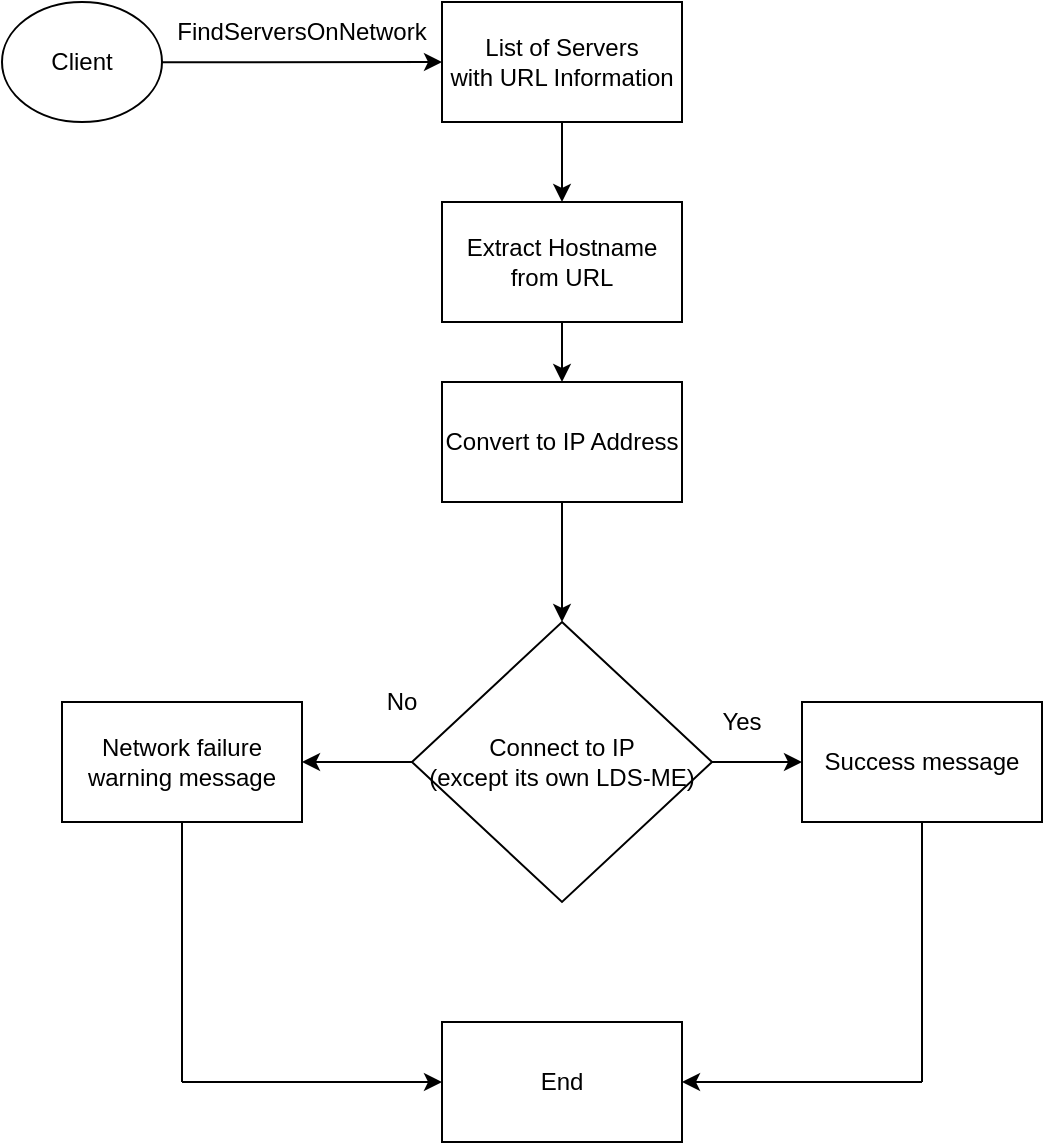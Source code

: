 <mxfile version="14.5.0" type="github">
  <diagram id="qvswefz8NeN2caByz1Zr" name="Page-1">
    <mxGraphModel dx="1350" dy="748" grid="1" gridSize="10" guides="1" tooltips="1" connect="1" arrows="1" fold="1" page="1" pageScale="1" pageWidth="850" pageHeight="1100" math="0" shadow="0">
      <root>
        <mxCell id="0" />
        <mxCell id="1" parent="0" />
        <mxCell id="gtw5B9yukufwMEmaMzEh-1" value="&lt;div&gt;List of Servers&lt;/div&gt;&lt;div&gt;with URL Information&lt;br&gt;&lt;/div&gt;" style="rounded=0;whiteSpace=wrap;html=1;" vertex="1" parent="1">
          <mxGeometry x="380" y="140" width="120" height="60" as="geometry" />
        </mxCell>
        <mxCell id="gtw5B9yukufwMEmaMzEh-2" value="Client" style="ellipse;whiteSpace=wrap;html=1;" vertex="1" parent="1">
          <mxGeometry x="160" y="140" width="80" height="60" as="geometry" />
        </mxCell>
        <mxCell id="gtw5B9yukufwMEmaMzEh-3" value="" style="endArrow=classic;html=1;entryX=0;entryY=0.5;entryDx=0;entryDy=0;" edge="1" parent="1" source="gtw5B9yukufwMEmaMzEh-2" target="gtw5B9yukufwMEmaMzEh-1">
          <mxGeometry width="50" height="50" relative="1" as="geometry">
            <mxPoint x="304" y="170" as="sourcePoint" />
            <mxPoint x="350" y="140" as="targetPoint" />
          </mxGeometry>
        </mxCell>
        <mxCell id="gtw5B9yukufwMEmaMzEh-4" value="FindServersOnNetwork" style="text;html=1;strokeColor=none;fillColor=none;align=center;verticalAlign=middle;whiteSpace=wrap;rounded=0;" vertex="1" parent="1">
          <mxGeometry x="290" y="150" width="40" height="10" as="geometry" />
        </mxCell>
        <mxCell id="gtw5B9yukufwMEmaMzEh-5" value="Extract Hostname from URL" style="rounded=0;whiteSpace=wrap;html=1;" vertex="1" parent="1">
          <mxGeometry x="380" y="240" width="120" height="60" as="geometry" />
        </mxCell>
        <mxCell id="gtw5B9yukufwMEmaMzEh-6" value="" style="endArrow=classic;html=1;exitX=0.5;exitY=1;exitDx=0;exitDy=0;" edge="1" parent="1" source="gtw5B9yukufwMEmaMzEh-1" target="gtw5B9yukufwMEmaMzEh-5">
          <mxGeometry width="50" height="50" relative="1" as="geometry">
            <mxPoint x="410" y="250" as="sourcePoint" />
            <mxPoint x="460" y="200" as="targetPoint" />
          </mxGeometry>
        </mxCell>
        <mxCell id="gtw5B9yukufwMEmaMzEh-7" value="Convert to IP Address" style="rounded=0;whiteSpace=wrap;html=1;" vertex="1" parent="1">
          <mxGeometry x="380" y="330" width="120" height="60" as="geometry" />
        </mxCell>
        <mxCell id="gtw5B9yukufwMEmaMzEh-8" value="" style="endArrow=classic;html=1;exitX=0.5;exitY=1;exitDx=0;exitDy=0;entryX=0.5;entryY=0;entryDx=0;entryDy=0;" edge="1" parent="1" source="gtw5B9yukufwMEmaMzEh-5" target="gtw5B9yukufwMEmaMzEh-7">
          <mxGeometry width="50" height="50" relative="1" as="geometry">
            <mxPoint x="450" y="210" as="sourcePoint" />
            <mxPoint x="440" y="300" as="targetPoint" />
          </mxGeometry>
        </mxCell>
        <mxCell id="gtw5B9yukufwMEmaMzEh-9" value="&lt;div&gt;Connect to IP&lt;/div&gt;&lt;div&gt;(except its own LDS-ME)&lt;br&gt;&lt;/div&gt;" style="rhombus;whiteSpace=wrap;html=1;" vertex="1" parent="1">
          <mxGeometry x="365" y="450" width="150" height="140" as="geometry" />
        </mxCell>
        <mxCell id="gtw5B9yukufwMEmaMzEh-10" value="" style="endArrow=classic;html=1;exitX=0.5;exitY=1;exitDx=0;exitDy=0;entryX=0.5;entryY=0;entryDx=0;entryDy=0;" edge="1" parent="1" source="gtw5B9yukufwMEmaMzEh-7" target="gtw5B9yukufwMEmaMzEh-9">
          <mxGeometry width="50" height="50" relative="1" as="geometry">
            <mxPoint x="430" y="660" as="sourcePoint" />
            <mxPoint x="480" y="610" as="targetPoint" />
          </mxGeometry>
        </mxCell>
        <mxCell id="gtw5B9yukufwMEmaMzEh-11" value="" style="endArrow=classic;html=1;exitX=1;exitY=0.5;exitDx=0;exitDy=0;" edge="1" parent="1" source="gtw5B9yukufwMEmaMzEh-9">
          <mxGeometry width="50" height="50" relative="1" as="geometry">
            <mxPoint x="430" y="660" as="sourcePoint" />
            <mxPoint x="560" y="520" as="targetPoint" />
          </mxGeometry>
        </mxCell>
        <mxCell id="gtw5B9yukufwMEmaMzEh-12" value="" style="endArrow=classic;html=1;exitX=0;exitY=0.5;exitDx=0;exitDy=0;" edge="1" parent="1" source="gtw5B9yukufwMEmaMzEh-9">
          <mxGeometry width="50" height="50" relative="1" as="geometry">
            <mxPoint x="525" y="530" as="sourcePoint" />
            <mxPoint x="310" y="520" as="targetPoint" />
          </mxGeometry>
        </mxCell>
        <mxCell id="gtw5B9yukufwMEmaMzEh-13" value="Network failure warning message" style="rounded=0;whiteSpace=wrap;html=1;" vertex="1" parent="1">
          <mxGeometry x="190" y="490" width="120" height="60" as="geometry" />
        </mxCell>
        <mxCell id="gtw5B9yukufwMEmaMzEh-14" value="Success message" style="rounded=0;whiteSpace=wrap;html=1;" vertex="1" parent="1">
          <mxGeometry x="560" y="490" width="120" height="60" as="geometry" />
        </mxCell>
        <mxCell id="gtw5B9yukufwMEmaMzEh-15" value="End" style="rounded=0;whiteSpace=wrap;html=1;" vertex="1" parent="1">
          <mxGeometry x="380" y="650" width="120" height="60" as="geometry" />
        </mxCell>
        <mxCell id="gtw5B9yukufwMEmaMzEh-16" value="" style="endArrow=none;html=1;entryX=0.5;entryY=1;entryDx=0;entryDy=0;" edge="1" parent="1" target="gtw5B9yukufwMEmaMzEh-13">
          <mxGeometry width="50" height="50" relative="1" as="geometry">
            <mxPoint x="250" y="680" as="sourcePoint" />
            <mxPoint x="480" y="610" as="targetPoint" />
          </mxGeometry>
        </mxCell>
        <mxCell id="gtw5B9yukufwMEmaMzEh-17" value="" style="endArrow=classic;html=1;entryX=0;entryY=0.5;entryDx=0;entryDy=0;" edge="1" parent="1" target="gtw5B9yukufwMEmaMzEh-15">
          <mxGeometry width="50" height="50" relative="1" as="geometry">
            <mxPoint x="250" y="680" as="sourcePoint" />
            <mxPoint x="480" y="610" as="targetPoint" />
          </mxGeometry>
        </mxCell>
        <mxCell id="gtw5B9yukufwMEmaMzEh-18" value="" style="endArrow=none;html=1;entryX=0.5;entryY=1;entryDx=0;entryDy=0;" edge="1" parent="1" target="gtw5B9yukufwMEmaMzEh-14">
          <mxGeometry width="50" height="50" relative="1" as="geometry">
            <mxPoint x="620" y="680" as="sourcePoint" />
            <mxPoint x="619.5" y="550" as="targetPoint" />
          </mxGeometry>
        </mxCell>
        <mxCell id="gtw5B9yukufwMEmaMzEh-19" value="" style="endArrow=classic;html=1;entryX=1;entryY=0.5;entryDx=0;entryDy=0;" edge="1" parent="1" target="gtw5B9yukufwMEmaMzEh-15">
          <mxGeometry width="50" height="50" relative="1" as="geometry">
            <mxPoint x="620" y="680" as="sourcePoint" />
            <mxPoint x="480" y="610" as="targetPoint" />
          </mxGeometry>
        </mxCell>
        <mxCell id="gtw5B9yukufwMEmaMzEh-20" value="Yes" style="text;html=1;strokeColor=none;fillColor=none;align=center;verticalAlign=middle;whiteSpace=wrap;rounded=0;" vertex="1" parent="1">
          <mxGeometry x="510" y="490" width="40" height="20" as="geometry" />
        </mxCell>
        <mxCell id="gtw5B9yukufwMEmaMzEh-21" value="No" style="text;html=1;strokeColor=none;fillColor=none;align=center;verticalAlign=middle;whiteSpace=wrap;rounded=0;" vertex="1" parent="1">
          <mxGeometry x="340" y="480" width="40" height="20" as="geometry" />
        </mxCell>
      </root>
    </mxGraphModel>
  </diagram>
</mxfile>
